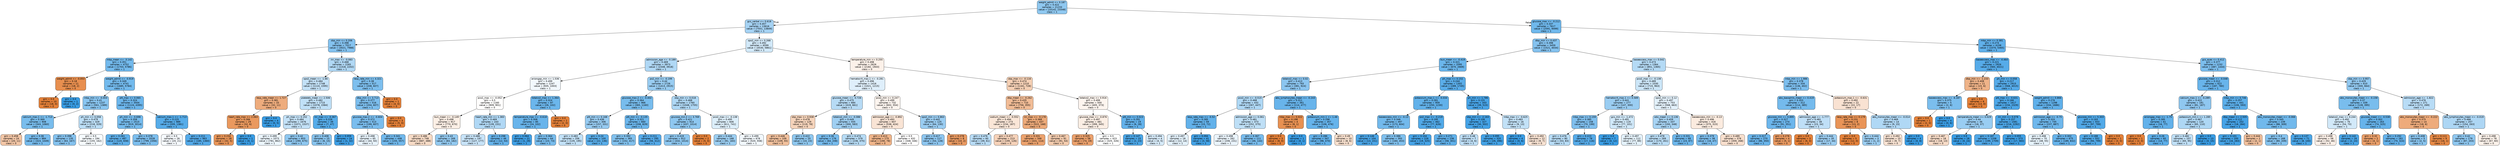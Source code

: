 digraph Tree {
node [shape=box, style="filled, rounded", color="black", fontname="helvetica"] ;
edge [fontname="helvetica"] ;
0 [label="weight_admit <= 0.187\ngini = 0.422\nsamples = 21233\nvalue = [10142, 23348]\nclass = 1", fillcolor="#8fc8f0"] ;
1 [label="gcs_verbal <= 0.618\ngini = 0.457\nsamples = 13616\nvalue = [7551, 13849]\nclass = 1", fillcolor="#a5d2f3"] ;
0 -> 1 [labeldistance=2.5, labelangle=45, headlabel="True"] ;
2 [label="sbp_min <= 0.206\ngini = 0.398\nsamples = 7017\nvalue = [3021, 7988]\nclass = 1", fillcolor="#84c2ef"] ;
1 -> 2 ;
3 [label="mbp_mean <= -3.142\ngini = 0.351\nsamples = 4752\nvalue = [1703, 5786]\nclass = 1", fillcolor="#73baed"] ;
2 -> 3 ;
4 [label="weight_admit <= -0.053\ngini = 0.18\nsamples = 11\nvalue = [18, 2]\nclass = 0", fillcolor="#e88f4f"] ;
3 -> 4 ;
5 [label="gini = 0.0\nsamples = 10\nvalue = [18, 0]\nclass = 0", fillcolor="#e58139"] ;
4 -> 5 ;
6 [label="gini = 0.0\nsamples = 1\nvalue = [0, 2]\nclass = 1", fillcolor="#399de5"] ;
4 -> 6 ;
7 [label="weight_admit <= -0.919\ngini = 0.349\nsamples = 4741\nvalue = [1685, 5784]\nclass = 1", fillcolor="#73baed"] ;
3 -> 7 ;
8 [label="mbp_min <= -0.003\ngini = 0.41\nsamples = 1237\nvalue = [561, 1389]\nclass = 1", fillcolor="#89c5f0"] ;
7 -> 8 ;
9 [label="calcium_max.1 <= -1.713\ngini = 0.369\nsamples = 908\nvalue = [343, 1060]\nclass = 1", fillcolor="#79bded"] ;
8 -> 9 ;
10 [label="gini = 0.458\nsamples = 24\nvalue = [20, 11]\nclass = 0", fillcolor="#f3c6a6"] ;
9 -> 10 ;
11 [label="gini = 0.36\nsamples = 884\nvalue = [323, 1049]\nclass = 1", fillcolor="#76bbed"] ;
9 -> 11 ;
12 [label="ph_min <= 0.058\ngini = 0.479\nsamples = 329\nvalue = [218, 329]\nclass = 1", fillcolor="#bcdef6"] ;
8 -> 12 ;
13 [label="gini = 0.398\nsamples = 135\nvalue = [63, 167]\nclass = 1", fillcolor="#84c2ef"] ;
12 -> 13 ;
14 [label="gini = 0.5\nsamples = 194\nvalue = [155, 162]\nclass = 1", fillcolor="#f6fbfe"] ;
12 -> 14 ;
15 [label="ptt_max <= 0.065\ngini = 0.324\nsamples = 3504\nvalue = [1124, 4395]\nclass = 1", fillcolor="#6cb6ec"] ;
7 -> 15 ;
16 [label="ph_min <= -0.698\ngini = 0.358\nsamples = 2515\nvalue = [919, 3014]\nclass = 1", fillcolor="#75bbed"] ;
15 -> 16 ;
17 [label="gini = 0.261\nsamples = 487\nvalue = [120, 658]\nclass = 1", fillcolor="#5dafea"] ;
16 -> 17 ;
18 [label="gini = 0.378\nsamples = 2028\nvalue = [799, 2356]\nclass = 1", fillcolor="#7cbeee"] ;
16 -> 18 ;
19 [label="calcium_max.1 <= -1.713\ngini = 0.225\nsamples = 989\nvalue = [205, 1381]\nclass = 1", fillcolor="#56ace9"] ;
15 -> 19 ;
20 [label="gini = 0.5\nsamples = 26\nvalue = [20, 21]\nclass = 1", fillcolor="#f6fafe"] ;
19 -> 20 ;
21 [label="gini = 0.211\nsamples = 963\nvalue = [185, 1360]\nclass = 1", fillcolor="#54aae9"] ;
19 -> 21 ;
22 [label="inr_max <= -0.083\ngini = 0.468\nsamples = 2265\nvalue = [1318, 2202]\nclass = 1", fillcolor="#b0d8f5"] ;
2 -> 22 ;
23 [label="spo2_mean <= -1.66\ngini = 0.484\nsamples = 1748\nvalue = [1110, 1595]\nclass = 1", fillcolor="#c3e1f7"] ;
22 -> 23 ;
24 [label="resp_rate_mean <= 1.727\ngini = 0.381\nsamples = 33\nvalue = [32, 11]\nclass = 0", fillcolor="#eeac7d"] ;
23 -> 24 ;
25 [label="heart_rate_max <= 2.063\ngini = 0.266\nsamples = 29\nvalue = [32, 6]\nclass = 0", fillcolor="#ea995e"] ;
24 -> 25 ;
26 [label="gini = 0.234\nsamples = 28\nvalue = [32, 5]\nclass = 0", fillcolor="#e99558"] ;
25 -> 26 ;
27 [label="gini = 0.0\nsamples = 1\nvalue = [0, 1]\nclass = 1", fillcolor="#399de5"] ;
25 -> 27 ;
28 [label="gini = 0.0\nsamples = 4\nvalue = [0, 5]\nclass = 1", fillcolor="#399de5"] ;
24 -> 28 ;
29 [label="platelets_mean <= 2.506\ngini = 0.482\nsamples = 1715\nvalue = [1078, 1584]\nclass = 1", fillcolor="#c0e0f7"] ;
23 -> 29 ;
30 [label="ph_max <= 0.152\ngini = 0.484\nsamples = 1676\nvalue = [1071, 1537]\nclass = 1", fillcolor="#c3e1f7"] ;
29 -> 30 ;
31 [label="gini = 0.499\nsamples = 1073\nvalue = [781, 862]\nclass = 1", fillcolor="#ecf6fd"] ;
30 -> 31 ;
32 [label="gini = 0.42\nsamples = 603\nvalue = [290, 675]\nclass = 1", fillcolor="#8ec7f0"] ;
30 -> 32 ;
33 [label="inr_max <= -0.367\ngini = 0.226\nsamples = 39\nvalue = [7, 47]\nclass = 1", fillcolor="#56ace9"] ;
29 -> 33 ;
34 [label="gini = 0.408\nsamples = 15\nvalue = [6, 15]\nclass = 1", fillcolor="#88c4ef"] ;
33 -> 34 ;
35 [label="gini = 0.059\nsamples = 24\nvalue = [1, 32]\nclass = 1", fillcolor="#3fa0e6"] ;
33 -> 35 ;
36 [label="resp_rate_min <= 4.321\ngini = 0.38\nsamples = 517\nvalue = [208, 607]\nclass = 1", fillcolor="#7dbfee"] ;
22 -> 36 ;
37 [label="dbp_min <= 3.713\ngini = 0.377\nsamples = 516\nvalue = [204, 607]\nclass = 1", fillcolor="#7cbeee"] ;
36 -> 37 ;
38 [label="glucose_max.2 <= -0.604\ngini = 0.372\nsamples = 513\nvalue = [199, 607]\nclass = 1", fillcolor="#7abdee"] ;
37 -> 38 ;
39 [label="gini = 0.498\nsamples = 65\nvalue = [44, 50]\nclass = 1", fillcolor="#e7f3fc"] ;
38 -> 39 ;
40 [label="gini = 0.341\nsamples = 448\nvalue = [155, 557]\nclass = 1", fillcolor="#70b8ec"] ;
38 -> 40 ;
41 [label="gini = 0.0\nsamples = 3\nvalue = [5, 0]\nclass = 0", fillcolor="#e58139"] ;
37 -> 41 ;
42 [label="gini = 0.0\nsamples = 1\nvalue = [4, 0]\nclass = 0", fillcolor="#e58139"] ;
36 -> 42 ;
43 [label="spo2_min <= 0.268\ngini = 0.492\nsamples = 6599\nvalue = [4530, 5861]\nclass = 1", fillcolor="#d2e9f9"] ;
1 -> 43 ;
44 [label="admission_age <= -0.189\ngini = 0.469\nsamples = 3973\nvalue = [2348, 3918]\nclass = 1", fillcolor="#b0d8f5"] ;
43 -> 44 ;
45 [label="aniongap_min <= 1.536\ngini = 0.499\nsamples = 1247\nvalue = [935, 1003]\nclass = 1", fillcolor="#f2f8fd"] ;
44 -> 45 ;
46 [label="pco2_max <= -0.052\ngini = 0.5\nsamples = 1160\nvalue = [909, 901]\nclass = 0", fillcolor="#fffefd"] ;
45 -> 46 ;
47 [label="bun_mean <= -0.149\ngini = 0.498\nsamples = 917\nvalue = [770, 670]\nclass = 0", fillcolor="#fcefe5"] ;
46 -> 47 ;
48 [label="gini = 0.486\nsamples = 748\nvalue = [687, 488]\nclass = 0", fillcolor="#f7dbc6"] ;
47 -> 48 ;
49 [label="gini = 0.43\nsamples = 169\nvalue = [83, 182]\nclass = 1", fillcolor="#93caf1"] ;
47 -> 49 ;
50 [label="heart_rate_min <= 1.383\ngini = 0.469\nsamples = 243\nvalue = [139, 231]\nclass = 1", fillcolor="#b0d8f5"] ;
46 -> 50 ;
51 [label="gini = 0.486\nsamples = 197\nvalue = [127, 177]\nclass = 1", fillcolor="#c7e3f8"] ;
50 -> 51 ;
52 [label="gini = 0.298\nsamples = 46\nvalue = [12, 54]\nclass = 1", fillcolor="#65b3eb"] ;
50 -> 52 ;
53 [label="totalco2_max <= 1.364\ngini = 0.324\nsamples = 87\nvalue = [26, 102]\nclass = 1", fillcolor="#6bb6ec"] ;
45 -> 53 ;
54 [label="temperature_max <= -0.618\ngini = 0.308\nsamples = 85\nvalue = [24, 102]\nclass = 1", fillcolor="#68b4eb"] ;
53 -> 54 ;
55 [label="gini = 0.064\nsamples = 21\nvalue = [1, 29]\nclass = 1", fillcolor="#40a0e6"] ;
54 -> 55 ;
56 [label="gini = 0.364\nsamples = 64\nvalue = [23, 73]\nclass = 1", fillcolor="#77bced"] ;
54 -> 56 ;
57 [label="gini = 0.0\nsamples = 2\nvalue = [2, 0]\nclass = 0", fillcolor="#e58139"] ;
53 -> 57 ;
58 [label="po2_min <= -0.199\ngini = 0.44\nsamples = 2726\nvalue = [1413, 2915]\nclass = 1", fillcolor="#99cdf2"] ;
44 -> 58 ;
59 [label="glucose_max.2 <= -0.402\ngini = 0.364\nsamples = 966\nvalue = [365, 1160]\nclass = 1", fillcolor="#77bced"] ;
58 -> 59 ;
60 [label="ptt_min <= 0.168\ngini = 0.436\nsamples = 306\nvalue = [157, 331]\nclass = 1", fillcolor="#97cbf1"] ;
59 -> 60 ;
61 [label="gini = 0.483\nsamples = 206\nvalue = [135, 195]\nclass = 1", fillcolor="#c2e1f7"] ;
60 -> 61 ;
62 [label="gini = 0.24\nsamples = 100\nvalue = [22, 136]\nclass = 1", fillcolor="#59ade9"] ;
60 -> 62 ;
63 [label="ptt_min <= -0.135\ngini = 0.321\nsamples = 660\nvalue = [208, 829]\nclass = 1", fillcolor="#6bb6ec"] ;
59 -> 63 ;
64 [label="gini = 0.392\nsamples = 365\nvalue = [152, 417]\nclass = 1", fillcolor="#81c1ee"] ;
63 -> 64 ;
65 [label="gini = 0.211\nsamples = 295\nvalue = [56, 412]\nclass = 1", fillcolor="#54aae9"] ;
63 -> 65 ;
66 [label="sbp_min <= 0.018\ngini = 0.468\nsamples = 1760\nvalue = [1048, 1755]\nclass = 1", fillcolor="#afd8f5"] ;
58 -> 66 ;
67 [label="glucose_min.2 <= 3.769\ngini = 0.421\nsamples = 914\nvalue = [437, 1014]\nclass = 1", fillcolor="#8ec7f0"] ;
66 -> 67 ;
68 [label="gini = 0.419\nsamples = 912\nvalue = [432, 1014]\nclass = 1", fillcolor="#8dc7f0"] ;
67 -> 68 ;
69 [label="gini = 0.0\nsamples = 2\nvalue = [5, 0]\nclass = 0", fillcolor="#e58139"] ;
67 -> 69 ;
70 [label="pco2_max <= -0.138\ngini = 0.495\nsamples = 846\nvalue = [611, 741]\nclass = 1", fillcolor="#dceefa"] ;
66 -> 70 ;
71 [label="gini = 0.444\nsamples = 168\nvalue = [91, 183]\nclass = 1", fillcolor="#9bcef2"] ;
70 -> 71 ;
72 [label="gini = 0.499\nsamples = 678\nvalue = [520, 558]\nclass = 1", fillcolor="#f2f8fd"] ;
70 -> 72 ;
73 [label="temperature_min <= 0.255\ngini = 0.498\nsamples = 2626\nvalue = [2182, 1943]\nclass = 0", fillcolor="#fcf1e9"] ;
43 -> 73 ;
74 [label="hematocrit_max.1 <= -0.281\ngini = 0.496\nsamples = 1416\nvalue = [1021, 1215]\nclass = 1", fillcolor="#dfeffb"] ;
73 -> 74 ;
75 [label="glucose_mean <= -0.726\ngini = 0.475\nsamples = 684\nvalue = [419, 661]\nclass = 1", fillcolor="#b7dbf5"] ;
74 -> 75 ;
76 [label="sbp_max <= 0.938\ngini = 0.478\nsamples = 129\nvalue = [119, 78]\nclass = 0", fillcolor="#f6d4bb"] ;
75 -> 76 ;
77 [label="gini = 0.446\nsamples = 109\nvalue = [109, 55]\nclass = 0", fillcolor="#f2c19d"] ;
76 -> 77 ;
78 [label="gini = 0.422\nsamples = 20\nvalue = [10, 23]\nclass = 1", fillcolor="#8fc8f0"] ;
76 -> 78 ;
79 [label="totalco2_min <= -0.086\ngini = 0.449\nsamples = 555\nvalue = [300, 583]\nclass = 1", fillcolor="#9fcff2"] ;
75 -> 79 ;
80 [label="gini = 0.36\nsamples = 176\nvalue = [64, 208]\nclass = 1", fillcolor="#76bbed"] ;
79 -> 80 ;
81 [label="gini = 0.474\nsamples = 379\nvalue = [236, 375]\nclass = 1", fillcolor="#b6dbf5"] ;
79 -> 81 ;
82 [label="pco2_min <= 0.247\ngini = 0.499\nsamples = 732\nvalue = [602, 554]\nclass = 0", fillcolor="#fdf5ef"] ;
74 -> 82 ;
83 [label="admission_age <= -0.892\ngini = 0.493\nsamples = 607\nvalue = [538, 424]\nclass = 0", fillcolor="#f9e4d5"] ;
82 -> 83 ;
84 [label="gini = 0.413\nsamples = 175\nvalue = [190, 78]\nclass = 0", fillcolor="#f0b58a"] ;
83 -> 84 ;
85 [label="gini = 0.5\nsamples = 432\nvalue = [348, 346]\nclass = 0", fillcolor="#fffefe"] ;
83 -> 85 ;
86 [label="spo2_min <= 0.863\ngini = 0.442\nsamples = 125\nvalue = [64, 130]\nclass = 1", fillcolor="#9acdf2"] ;
82 -> 86 ;
87 [label="gini = 0.417\nsamples = 117\nvalue = [54, 128]\nclass = 1", fillcolor="#8dc6f0"] ;
86 -> 87 ;
88 [label="gini = 0.278\nsamples = 8\nvalue = [10, 2]\nclass = 0", fillcolor="#ea9a61"] ;
86 -> 88 ;
89 [label="sbp_max <= -0.116\ngini = 0.474\nsamples = 1210\nvalue = [1161, 728]\nclass = 0", fillcolor="#f5d0b5"] ;
73 -> 89 ;
90 [label="dbp_mean <= -0.262\ngini = 0.435\nsamples = 710\nvalue = [756, 355]\nclass = 0", fillcolor="#f1bc96"] ;
89 -> 90 ;
91 [label="sodium_mean <= -0.552\ngini = 0.494\nsamples = 273\nvalue = [234, 187]\nclass = 0", fillcolor="#fae6d7"] ;
90 -> 91 ;
92 [label="gini = 0.476\nsamples = 60\nvalue = [39, 61]\nclass = 1", fillcolor="#b8dcf6"] ;
91 -> 92 ;
93 [label="gini = 0.477\nsamples = 213\nvalue = [195, 126]\nclass = 0", fillcolor="#f6d2b9"] ;
91 -> 93 ;
94 [label="inr_max <= -0.178\ngini = 0.368\nsamples = 437\nvalue = [522, 168]\nclass = 0", fillcolor="#edaa79"] ;
90 -> 94 ;
95 [label="gini = 0.331\nsamples = 346\nvalue = [431, 114]\nclass = 0", fillcolor="#eca26d"] ;
94 -> 95 ;
96 [label="gini = 0.467\nsamples = 91\nvalue = [91, 54]\nclass = 0", fillcolor="#f4ccae"] ;
94 -> 96 ;
97 [label="totalco2_max <= 0.916\ngini = 0.499\nsamples = 500\nvalue = [405, 373]\nclass = 0", fillcolor="#fdf5ef"] ;
89 -> 97 ;
98 [label="glucose_max <= -0.876\ngini = 0.497\nsamples = 481\nvalue = [399, 345]\nclass = 0", fillcolor="#fbeee4"] ;
97 -> 98 ;
99 [label="gini = 0.325\nsamples = 58\nvalue = [74, 19]\nclass = 0", fillcolor="#eca16c"] ;
98 -> 99 ;
100 [label="gini = 0.5\nsamples = 423\nvalue = [325, 326]\nclass = 1", fillcolor="#feffff"] ;
98 -> 100 ;
101 [label="ptt_min <= 0.023\ngini = 0.291\nsamples = 19\nvalue = [6, 28]\nclass = 1", fillcolor="#63b2eb"] ;
97 -> 101 ;
102 [label="gini = 0.147\nsamples = 15\nvalue = [2, 23]\nclass = 1", fillcolor="#4aa6e7"] ;
101 -> 102 ;
103 [label="gini = 0.494\nsamples = 4\nvalue = [4, 5]\nclass = 1", fillcolor="#d7ebfa"] ;
101 -> 103 ;
104 [label="glucose_max <= -0.212\ngini = 0.337\nsamples = 7617\nvalue = [2591, 9499]\nclass = 1", fillcolor="#6fb8ec"] ;
0 -> 104 [labeldistance=2.5, labelangle=-45, headlabel="False"] ;
105 [label="dbp_min <= 0.437\ngini = 0.398\nsamples = 3459\nvalue = [1521, 4034]\nclass = 1", fillcolor="#84c2ef"] ;
104 -> 105 ;
106 [label="bun_mean <= -0.419\ngini = 0.321\nsamples = 2095\nvalue = [670, 2669]\nclass = 1", fillcolor="#6bb6ec"] ;
105 -> 106 ;
107 [label="totalco2_max <= 0.02\ngini = 0.413\nsamples = 793\nvalue = [381, 924]\nclass = 1", fillcolor="#8bc5f0"] ;
106 -> 107 ;
108 [label="pco2_min <= -0.515\ngini = 0.468\nsamples = 432\nvalue = [267, 447]\nclass = 1", fillcolor="#afd8f5"] ;
107 -> 108 ;
109 [label="resp_rate_max <= -0.52\ngini = 0.285\nsamples = 59\nvalue = [15, 72]\nclass = 1", fillcolor="#62b1ea"] ;
108 -> 109 ;
110 [label="gini = 0.497\nsamples = 18\nvalue = [12, 14]\nclass = 1", fillcolor="#e3f1fb"] ;
109 -> 110 ;
111 [label="gini = 0.094\nsamples = 41\nvalue = [3, 58]\nclass = 1", fillcolor="#43a2e6"] ;
109 -> 111 ;
112 [label="admission_age <= 0.061\ngini = 0.481\nsamples = 373\nvalue = [252, 375]\nclass = 1", fillcolor="#bedff6"] ;
108 -> 112 ;
113 [label="gini = 0.498\nsamples = 262\nvalue = [206, 231]\nclass = 1", fillcolor="#eaf4fc"] ;
112 -> 113 ;
114 [label="gini = 0.367\nsamples = 111\nvalue = [46, 144]\nclass = 1", fillcolor="#78bced"] ;
112 -> 114 ;
115 [label="abs_lymphocytes_mean <= -0.243\ngini = 0.311\nsamples = 361\nvalue = [114, 477]\nclass = 1", fillcolor="#68b4eb"] ;
107 -> 115 ;
116 [label="mbp_max <= 0.022\ngini = 0.198\nsamples = 4\nvalue = [8, 1]\nclass = 0", fillcolor="#e89152"] ;
115 -> 116 ;
117 [label="gini = 0.0\nsamples = 3\nvalue = [8, 0]\nclass = 0", fillcolor="#e58139"] ;
116 -> 117 ;
118 [label="gini = 0.0\nsamples = 1\nvalue = [0, 1]\nclass = 1", fillcolor="#399de5"] ;
116 -> 118 ;
119 [label="potassium_min.1 <= 1.46\ngini = 0.298\nsamples = 357\nvalue = [106, 476]\nclass = 1", fillcolor="#65b3eb"] ;
115 -> 119 ;
120 [label="gini = 0.286\nsamples = 347\nvalue = [98, 470]\nclass = 1", fillcolor="#62b1ea"] ;
119 -> 120 ;
121 [label="gini = 0.49\nsamples = 10\nvalue = [8, 6]\nclass = 0", fillcolor="#f8e0ce"] ;
119 -> 121 ;
122 [label="ph_max <= 0.152\ngini = 0.244\nsamples = 1302\nvalue = [289, 1745]\nclass = 1", fillcolor="#5aade9"] ;
106 -> 122 ;
123 [label="potassium_max.1 <= -0.034\ngini = 0.281\nsamples = 959\nvalue = [250, 1230]\nclass = 1", fillcolor="#61b1ea"] ;
122 -> 123 ;
124 [label="baseexcess_min <= -0.13\ngini = 0.346\nsamples = 497\nvalue = [173, 604]\nclass = 1", fillcolor="#72b9ec"] ;
123 -> 124 ;
125 [label="gini = 0.146\nsamples = 104\nvalue = [13, 151]\nclass = 1", fillcolor="#4aa5e7"] ;
124 -> 125 ;
126 [label="gini = 0.386\nsamples = 393\nvalue = [160, 453]\nclass = 1", fillcolor="#7fc0ee"] ;
124 -> 126 ;
127 [label="po2_max <= -0.219\ngini = 0.195\nsamples = 462\nvalue = [77, 626]\nclass = 1", fillcolor="#51a9e8"] ;
123 -> 127 ;
128 [label="gini = 0.104\nsamples = 226\nvalue = [19, 325]\nclass = 1", fillcolor="#45a3e7"] ;
127 -> 128 ;
129 [label="gini = 0.271\nsamples = 236\nvalue = [58, 301]\nclass = 1", fillcolor="#5fb0ea"] ;
127 -> 129 ;
130 [label="ph_min <= 1.786\ngini = 0.131\nsamples = 343\nvalue = [39, 515]\nclass = 1", fillcolor="#48a4e7"] ;
122 -> 130 ;
131 [label="sbp_min <= -2.163\ngini = 0.106\nsamples = 327\nvalue = [30, 502]\nclass = 1", fillcolor="#45a3e7"] ;
130 -> 131 ;
132 [label="gini = 0.48\nsamples = 7\nvalue = [4, 6]\nclass = 1", fillcolor="#bddef6"] ;
131 -> 132 ;
133 [label="gini = 0.095\nsamples = 320\nvalue = [26, 496]\nclass = 1", fillcolor="#43a2e6"] ;
131 -> 133 ;
134 [label="mbp_max <= -0.625\ngini = 0.483\nsamples = 16\nvalue = [9, 13]\nclass = 1", fillcolor="#c2e1f7"] ;
130 -> 134 ;
135 [label="gini = 0.0\nsamples = 4\nvalue = [0, 6]\nclass = 1", fillcolor="#399de5"] ;
134 -> 135 ;
136 [label="gini = 0.492\nsamples = 12\nvalue = [9, 7]\nclass = 0", fillcolor="#f9e3d3"] ;
134 -> 136 ;
137 [label="baseexcess_max <= 0.042\ngini = 0.473\nsamples = 1364\nvalue = [851, 1365]\nclass = 1", fillcolor="#b4daf5"] ;
105 -> 137 ;
138 [label="pco2_max <= -0.138\ngini = 0.489\nsamples = 1030\nvalue = [715, 963]\nclass = 1", fillcolor="#cce6f8"] ;
137 -> 138 ;
139 [label="hematocrit_max.1 <= 0.589\ngini = 0.441\nsamples = 277\nvalue = [147, 300]\nclass = 1", fillcolor="#9acdf2"] ;
138 -> 139 ;
140 [label="mbp_max <= 0.159\ngini = 0.385\nsamples = 158\nvalue = [70, 199]\nclass = 1", fillcolor="#7fbfee"] ;
139 -> 140 ;
141 [label="gini = 0.476\nsamples = 80\nvalue = [53, 83]\nclass = 1", fillcolor="#b7dcf6"] ;
140 -> 141 ;
142 [label="gini = 0.223\nsamples = 78\nvalue = [17, 116]\nclass = 1", fillcolor="#56abe9"] ;
140 -> 142 ;
143 [label="gcs_min <= -1.472\ngini = 0.491\nsamples = 119\nvalue = [77, 101]\nclass = 1", fillcolor="#d0e8f9"] ;
139 -> 143 ;
144 [label="gini = 0.0\nsamples = 7\nvalue = [0, 12]\nclass = 1", fillcolor="#399de5"] ;
143 -> 144 ;
145 [label="gini = 0.497\nsamples = 112\nvalue = [77, 89]\nclass = 1", fillcolor="#e4f2fb"] ;
143 -> 145 ;
146 [label="spo2_min <= 0.12\ngini = 0.497\nsamples = 753\nvalue = [568, 663]\nclass = 1", fillcolor="#e3f1fb"] ;
138 -> 146 ;
147 [label="wbc_mean <= 0.136\ngini = 0.459\nsamples = 337\nvalue = [193, 348]\nclass = 1", fillcolor="#a7d3f3"] ;
146 -> 147 ;
148 [label="gini = 0.478\nsamples = 269\nvalue = [170, 261]\nclass = 1", fillcolor="#baddf6"] ;
147 -> 148 ;
149 [label="gini = 0.331\nsamples = 68\nvalue = [23, 87]\nclass = 1", fillcolor="#6db7ec"] ;
147 -> 149 ;
150 [label="baseexcess_min <= -0.13\ngini = 0.496\nsamples = 416\nvalue = [375, 315]\nclass = 0", fillcolor="#fbebdf"] ;
146 -> 150 ;
151 [label="gini = 0.379\nsamples = 38\nvalue = [16, 47]\nclass = 1", fillcolor="#7cbeee"] ;
150 -> 151 ;
152 [label="gini = 0.489\nsamples = 378\nvalue = [359, 268]\nclass = 0", fillcolor="#f8dfcd"] ;
150 -> 152 ;
153 [label="mbp_min <= 1.986\ngini = 0.378\nsamples = 334\nvalue = [136, 402]\nclass = 1", fillcolor="#7cbeee"] ;
137 -> 153 ;
154 [label="abs_basophils_mean <= 0.419\ngini = 0.353\nsamples = 312\nvalue = [114, 385]\nclass = 1", fillcolor="#74baed"] ;
153 -> 154 ;
155 [label="glucose_min <= 0.895\ngini = 0.327\nsamples = 274\nvalue = [91, 351]\nclass = 1", fillcolor="#6cb6ec"] ;
154 -> 155 ;
156 [label="gini = 0.317\nsamples = 270\nvalue = [86, 350]\nclass = 1", fillcolor="#6ab5eb"] ;
155 -> 156 ;
157 [label="gini = 0.278\nsamples = 4\nvalue = [5, 1]\nclass = 0", fillcolor="#ea9a61"] ;
155 -> 157 ;
158 [label="admission_age <= -1.777\ngini = 0.481\nsamples = 38\nvalue = [23, 34]\nclass = 1", fillcolor="#bfdff7"] ;
154 -> 158 ;
159 [label="gini = 0.0\nsamples = 3\nvalue = [6, 0]\nclass = 0", fillcolor="#e58139"] ;
158 -> 159 ;
160 [label="gini = 0.444\nsamples = 35\nvalue = [17, 34]\nclass = 1", fillcolor="#9ccef2"] ;
158 -> 160 ;
161 [label="potassium_max.1 <= -0.631\ngini = 0.492\nsamples = 22\nvalue = [22, 17]\nclass = 0", fillcolor="#f9e2d2"] ;
153 -> 161 ;
162 [label="resp_rate_max <= 0.179\ngini = 0.231\nsamples = 8\nvalue = [13, 2]\nclass = 0", fillcolor="#e99457"] ;
161 -> 162 ;
163 [label="gini = 0.0\nsamples = 5\nvalue = [12, 0]\nclass = 0", fillcolor="#e58139"] ;
162 -> 163 ;
164 [label="gini = 0.444\nsamples = 3\nvalue = [1, 2]\nclass = 1", fillcolor="#9ccef2"] ;
162 -> 164 ;
165 [label="abs_monocytes_mean <= -0.014\ngini = 0.469\nsamples = 14\nvalue = [9, 15]\nclass = 1", fillcolor="#b0d8f5"] ;
161 -> 165 ;
166 [label="gini = 0.492\nsamples = 10\nvalue = [9, 7]\nclass = 0", fillcolor="#f9e3d3"] ;
165 -> 166 ;
167 [label="gini = 0.0\nsamples = 4\nvalue = [0, 8]\nclass = 1", fillcolor="#399de5"] ;
165 -> 167 ;
168 [label="mbp_min <= 0.381\ngini = 0.274\nsamples = 4158\nvalue = [1070, 5465]\nclass = 1", fillcolor="#60b0ea"] ;
104 -> 168 ;
169 [label="baseexcess_max <= -4.464\ngini = 0.221\nsamples = 2926\nvalue = [583, 4021]\nclass = 1", fillcolor="#56abe9"] ;
168 -> 169 ;
170 [label="dbp_min <= -1.233\ngini = 0.408\nsamples = 11\nvalue = [15, 6]\nclass = 0", fillcolor="#efb388"] ;
169 -> 170 ;
171 [label="baseexcess_max <= -6.187\ngini = 0.375\nsamples = 5\nvalue = [2, 6]\nclass = 1", fillcolor="#7bbeee"] ;
170 -> 171 ;
172 [label="gini = 0.0\nsamples = 1\nvalue = [2, 0]\nclass = 0", fillcolor="#e58139"] ;
171 -> 172 ;
173 [label="gini = 0.0\nsamples = 4\nvalue = [0, 6]\nclass = 1", fillcolor="#399de5"] ;
171 -> 173 ;
174 [label="gini = 0.0\nsamples = 6\nvalue = [13, 0]\nclass = 0", fillcolor="#e58139"] ;
170 -> 174 ;
175 [label="ph_min <= 0.058\ngini = 0.217\nsamples = 2915\nvalue = [568, 4015]\nclass = 1", fillcolor="#55abe9"] ;
169 -> 175 ;
176 [label="ptt_max <= -0.631\ngini = 0.166\nsamples = 1617\nvalue = [234, 2329]\nclass = 1", fillcolor="#4da7e8"] ;
175 -> 176 ;
177 [label="temperature_mean <= 0.029\ngini = 0.44\nsamples = 36\nvalue = [18, 37]\nclass = 1", fillcolor="#99cdf2"] ;
176 -> 177 ;
178 [label="gini = 0.487\nsamples = 18\nvalue = [18, 13]\nclass = 0", fillcolor="#f8dcc8"] ;
177 -> 178 ;
179 [label="gini = 0.0\nsamples = 18\nvalue = [0, 24]\nclass = 1", fillcolor="#399de5"] ;
177 -> 179 ;
180 [label="inr_min <= 0.078\ngini = 0.157\nsamples = 1581\nvalue = [216, 2292]\nclass = 1", fillcolor="#4ca6e7"] ;
176 -> 180 ;
181 [label="gini = 0.187\nsamples = 1208\nvalue = [199, 1709]\nclass = 1", fillcolor="#50a8e8"] ;
180 -> 181 ;
182 [label="gini = 0.055\nsamples = 373\nvalue = [17, 583]\nclass = 1", fillcolor="#3fa0e6"] ;
180 -> 182 ;
183 [label="weight_admit <= 0.866\ngini = 0.276\nsamples = 1298\nvalue = [334, 1686]\nclass = 1", fillcolor="#60b0ea"] ;
175 -> 183 ;
184 [label="admission_age <= -0.75\ngini = 0.333\nsamples = 745\nvalue = [237, 887]\nclass = 1", fillcolor="#6eb7ec"] ;
183 -> 184 ;
185 [label="gini = 0.498\nsamples = 70\nvalue = [48, 55]\nclass = 1", fillcolor="#e6f3fc"] ;
184 -> 185 ;
186 [label="gini = 0.302\nsamples = 675\nvalue = [189, 832]\nclass = 1", fillcolor="#66b3eb"] ;
184 -> 186 ;
187 [label="glucose_min <= 5.303\ngini = 0.193\nsamples = 553\nvalue = [97, 799]\nclass = 1", fillcolor="#51a9e8"] ;
183 -> 187 ;
188 [label="gini = 0.188\nsamples = 552\nvalue = [94, 799]\nclass = 1", fillcolor="#50a9e8"] ;
187 -> 188 ;
189 [label="gini = 0.0\nsamples = 1\nvalue = [3, 0]\nclass = 0", fillcolor="#e58139"] ;
187 -> 189 ;
190 [label="gcs_eyes <= 0.412\ngini = 0.377\nsamples = 1232\nvalue = [487, 1444]\nclass = 1", fillcolor="#7cbeee"] ;
168 -> 190 ;
191 [label="glucose_mean <= -0.048\ngini = 0.312\nsamples = 622\nvalue = [187, 780]\nclass = 1", fillcolor="#68b4eb"] ;
190 -> 191 ;
192 [label="calcium_max.1 <= -0.289\ngini = 0.422\nsamples = 181\nvalue = [81, 187]\nclass = 1", fillcolor="#8fc7f0"] ;
191 -> 192 ;
193 [label="aniongap_max <= -1.75\ngini = 0.285\nsamples = 61\nvalue = [16, 77]\nclass = 1", fillcolor="#62b1ea"] ;
192 -> 193 ;
194 [label="gini = 0.0\nsamples = 1\nvalue = [2, 0]\nclass = 0", fillcolor="#e58139"] ;
193 -> 194 ;
195 [label="gini = 0.26\nsamples = 60\nvalue = [14, 77]\nclass = 1", fillcolor="#5dafea"] ;
193 -> 195 ;
196 [label="potassium_min.1 <= 1.285\ngini = 0.467\nsamples = 120\nvalue = [65, 110]\nclass = 1", fillcolor="#aed7f4"] ;
192 -> 196 ;
197 [label="gini = 0.482\nsamples = 107\nvalue = [65, 95]\nclass = 1", fillcolor="#c0e0f7"] ;
196 -> 197 ;
198 [label="gini = 0.0\nsamples = 13\nvalue = [0, 15]\nclass = 1", fillcolor="#399de5"] ;
196 -> 198 ;
199 [label="mbp_min <= 0.746\ngini = 0.257\nsamples = 441\nvalue = [106, 593]\nclass = 1", fillcolor="#5cafea"] ;
191 -> 199 ;
200 [label="dbp_mean <= 2.505\ngini = 0.112\nsamples = 202\nvalue = [18, 284]\nclass = 1", fillcolor="#46a3e7"] ;
199 -> 200 ;
201 [label="gini = 0.101\nsamples = 200\nvalue = [16, 283]\nclass = 1", fillcolor="#44a3e6"] ;
200 -> 201 ;
202 [label="gini = 0.444\nsamples = 2\nvalue = [2, 1]\nclass = 0", fillcolor="#f2c09c"] ;
200 -> 202 ;
203 [label="abs_monocytes_mean <= -0.066\ngini = 0.345\nsamples = 239\nvalue = [88, 309]\nclass = 1", fillcolor="#71b9ec"] ;
199 -> 203 ;
204 [label="gini = 0.4\nsamples = 168\nvalue = [80, 209]\nclass = 1", fillcolor="#85c3ef"] ;
203 -> 204 ;
205 [label="gini = 0.137\nsamples = 71\nvalue = [8, 100]\nclass = 1", fillcolor="#49a5e7"] ;
203 -> 205 ;
206 [label="sbp_min <= 0.957\ngini = 0.429\nsamples = 610\nvalue = [300, 664]\nclass = 1", fillcolor="#92c9f1"] ;
190 -> 206 ;
207 [label="abs_monocytes_mean <= -0.158\ngini = 0.37\nsamples = 339\nvalue = [128, 395]\nclass = 1", fillcolor="#79bded"] ;
206 -> 207 ;
208 [label="totalco2_max <= 0.244\ngini = 0.492\nsamples = 76\nvalue = [54, 70]\nclass = 1", fillcolor="#d2e9f9"] ;
207 -> 208 ;
209 [label="gini = 0.498\nsamples = 58\nvalue = [52, 46]\nclass = 0", fillcolor="#fcf0e8"] ;
208 -> 209 ;
210 [label="gini = 0.142\nsamples = 18\nvalue = [2, 24]\nclass = 1", fillcolor="#49a5e7"] ;
208 -> 210 ;
211 [label="glucose_mean <= -0.538\ngini = 0.302\nsamples = 263\nvalue = [74, 325]\nclass = 1", fillcolor="#66b3eb"] ;
207 -> 211 ;
212 [label="gini = 0.32\nsamples = 2\nvalue = [4, 1]\nclass = 0", fillcolor="#eca06a"] ;
211 -> 212 ;
213 [label="gini = 0.292\nsamples = 261\nvalue = [70, 324]\nclass = 1", fillcolor="#64b2eb"] ;
211 -> 213 ;
214 [label="admission_age <= -1.822\ngini = 0.476\nsamples = 271\nvalue = [172, 269]\nclass = 1", fillcolor="#b8dcf6"] ;
206 -> 214 ;
215 [label="abs_monocytes_mean <= -0.222\ngini = 0.375\nsamples = 14\nvalue = [18, 6]\nclass = 0", fillcolor="#eeab7b"] ;
214 -> 215 ;
216 [label="gini = 0.408\nsamples = 5\nvalue = [2, 5]\nclass = 1", fillcolor="#88c4ef"] ;
215 -> 216 ;
217 [label="gini = 0.111\nsamples = 9\nvalue = [16, 1]\nclass = 0", fillcolor="#e78945"] ;
215 -> 217 ;
218 [label="abs_lymphocytes_mean <= -0.019\ngini = 0.466\nsamples = 257\nvalue = [154, 263]\nclass = 1", fillcolor="#add6f4"] ;
214 -> 218 ;
219 [label="gini = 0.42\nsamples = 179\nvalue = [87, 203]\nclass = 1", fillcolor="#8ec7f0"] ;
218 -> 219 ;
220 [label="gini = 0.498\nsamples = 78\nvalue = [67, 60]\nclass = 0", fillcolor="#fcf2ea"] ;
218 -> 220 ;
}